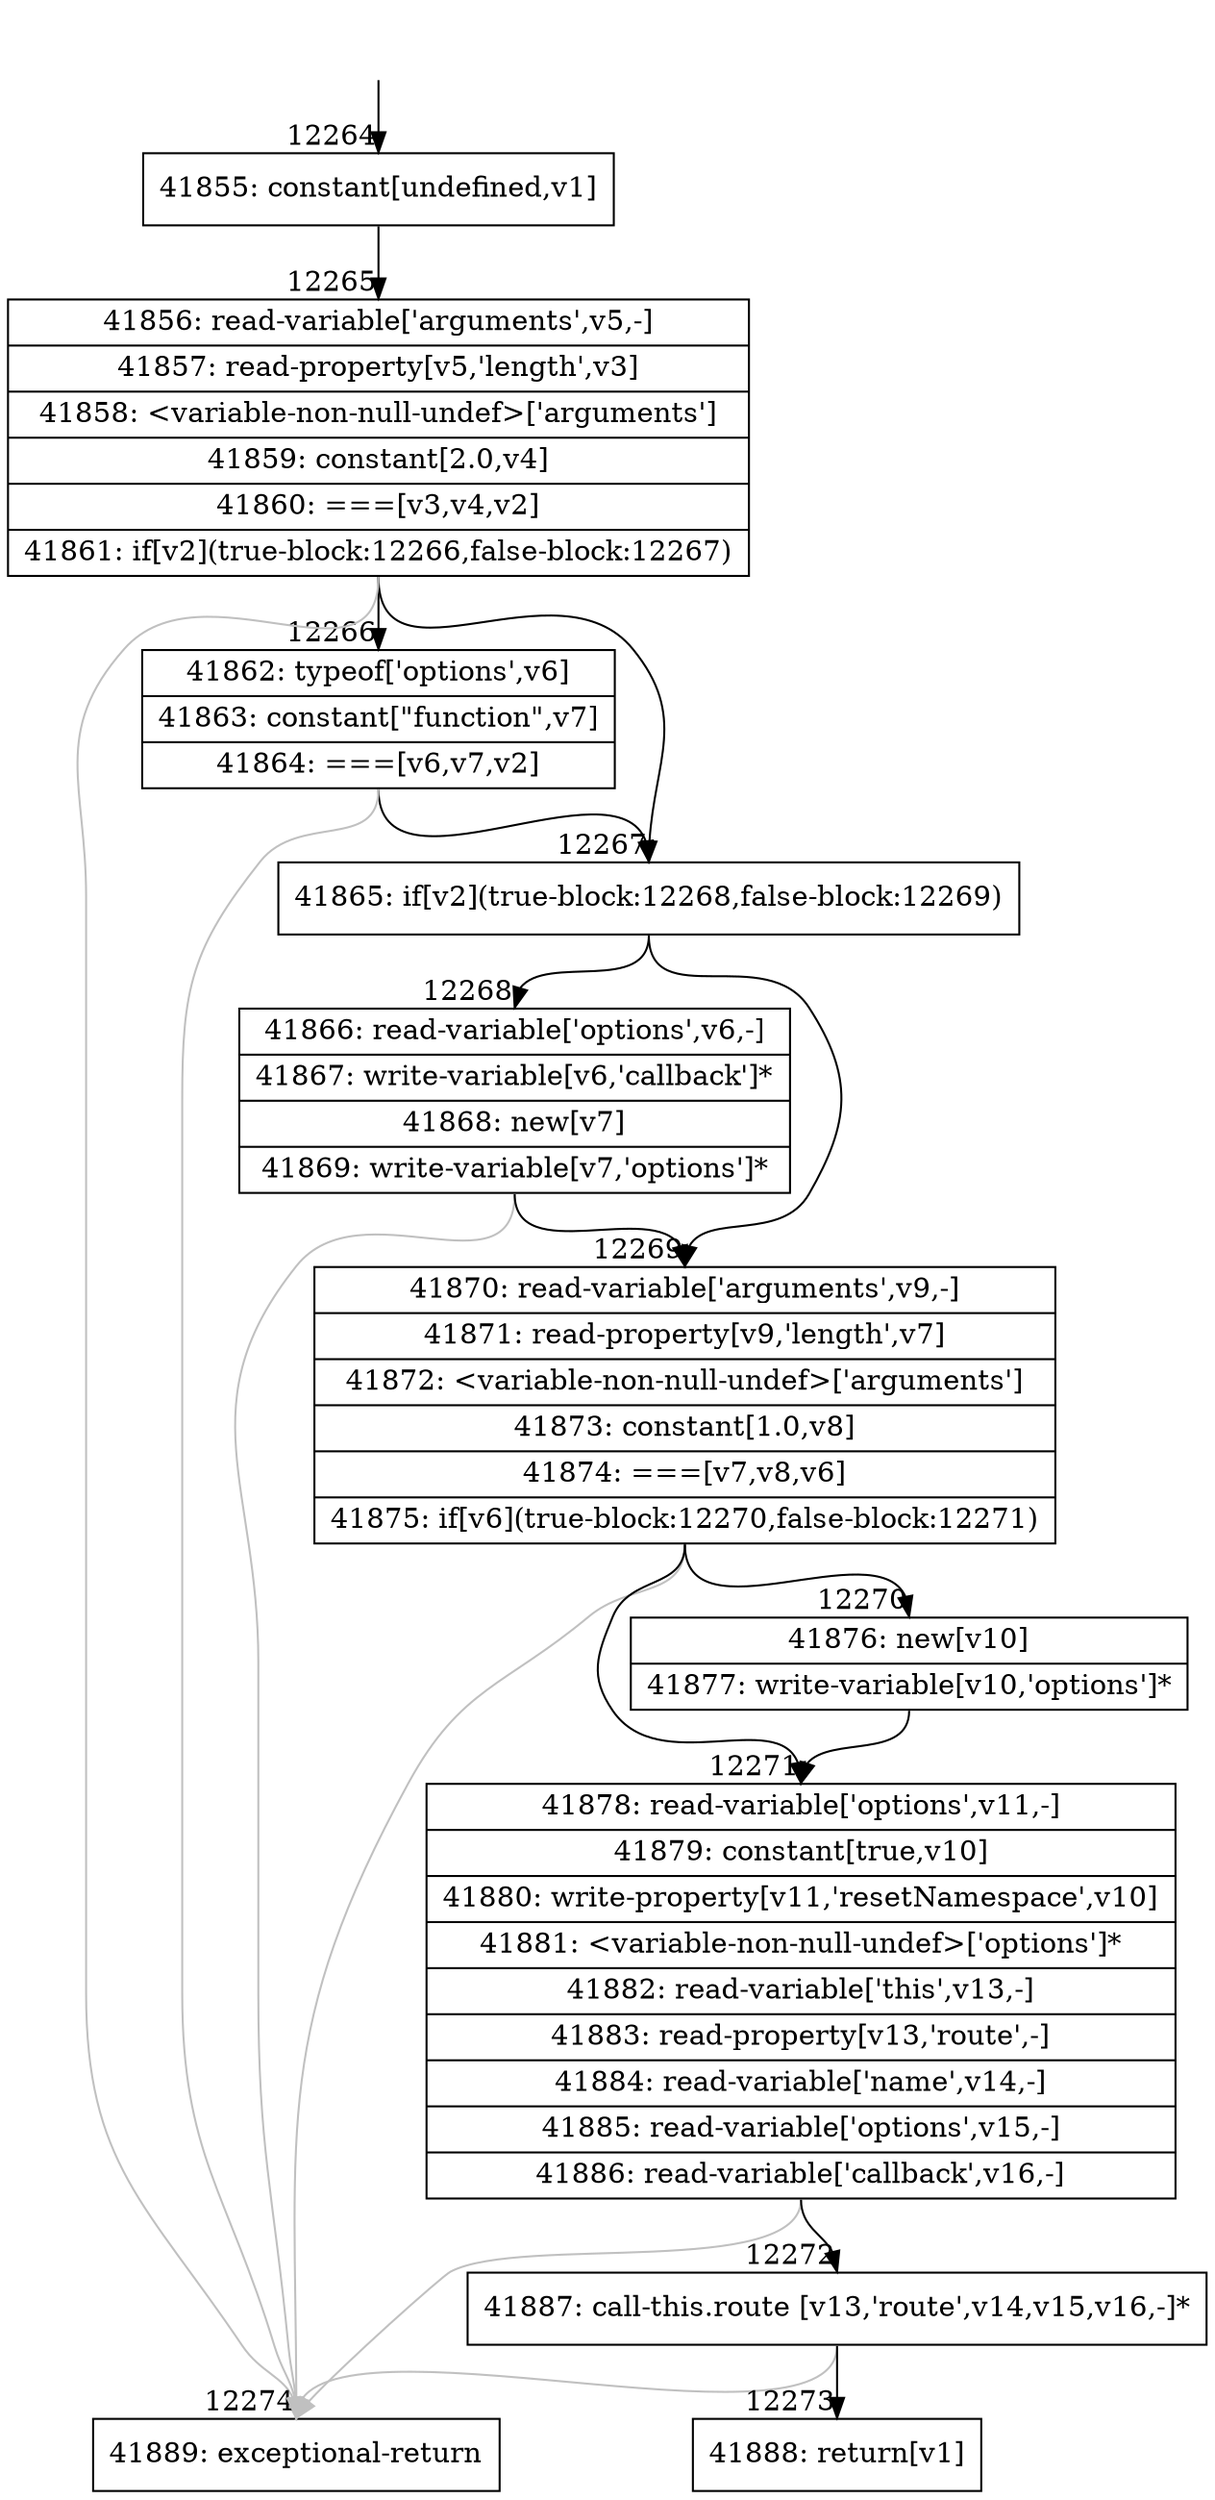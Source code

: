 digraph {
rankdir="TD"
BB_entry1016[shape=none,label=""];
BB_entry1016 -> BB12264 [tailport=s, headport=n, headlabel="    12264"]
BB12264 [shape=record label="{41855: constant[undefined,v1]}" ] 
BB12264 -> BB12265 [tailport=s, headport=n, headlabel="      12265"]
BB12265 [shape=record label="{41856: read-variable['arguments',v5,-]|41857: read-property[v5,'length',v3]|41858: \<variable-non-null-undef\>['arguments']|41859: constant[2.0,v4]|41860: ===[v3,v4,v2]|41861: if[v2](true-block:12266,false-block:12267)}" ] 
BB12265 -> BB12267 [tailport=s, headport=n, headlabel="      12267"]
BB12265 -> BB12266 [tailport=s, headport=n, headlabel="      12266"]
BB12265 -> BB12274 [tailport=s, headport=n, color=gray, headlabel="      12274"]
BB12266 [shape=record label="{41862: typeof['options',v6]|41863: constant[\"function\",v7]|41864: ===[v6,v7,v2]}" ] 
BB12266 -> BB12267 [tailport=s, headport=n]
BB12266 -> BB12274 [tailport=s, headport=n, color=gray]
BB12267 [shape=record label="{41865: if[v2](true-block:12268,false-block:12269)}" ] 
BB12267 -> BB12268 [tailport=s, headport=n, headlabel="      12268"]
BB12267 -> BB12269 [tailport=s, headport=n, headlabel="      12269"]
BB12268 [shape=record label="{41866: read-variable['options',v6,-]|41867: write-variable[v6,'callback']*|41868: new[v7]|41869: write-variable[v7,'options']*}" ] 
BB12268 -> BB12269 [tailport=s, headport=n]
BB12268 -> BB12274 [tailport=s, headport=n, color=gray]
BB12269 [shape=record label="{41870: read-variable['arguments',v9,-]|41871: read-property[v9,'length',v7]|41872: \<variable-non-null-undef\>['arguments']|41873: constant[1.0,v8]|41874: ===[v7,v8,v6]|41875: if[v6](true-block:12270,false-block:12271)}" ] 
BB12269 -> BB12270 [tailport=s, headport=n, headlabel="      12270"]
BB12269 -> BB12271 [tailport=s, headport=n, headlabel="      12271"]
BB12269 -> BB12274 [tailport=s, headport=n, color=gray]
BB12270 [shape=record label="{41876: new[v10]|41877: write-variable[v10,'options']*}" ] 
BB12270 -> BB12271 [tailport=s, headport=n]
BB12271 [shape=record label="{41878: read-variable['options',v11,-]|41879: constant[true,v10]|41880: write-property[v11,'resetNamespace',v10]|41881: \<variable-non-null-undef\>['options']*|41882: read-variable['this',v13,-]|41883: read-property[v13,'route',-]|41884: read-variable['name',v14,-]|41885: read-variable['options',v15,-]|41886: read-variable['callback',v16,-]}" ] 
BB12271 -> BB12272 [tailport=s, headport=n, headlabel="      12272"]
BB12271 -> BB12274 [tailport=s, headport=n, color=gray]
BB12272 [shape=record label="{41887: call-this.route [v13,'route',v14,v15,v16,-]*}" ] 
BB12272 -> BB12273 [tailport=s, headport=n, headlabel="      12273"]
BB12272 -> BB12274 [tailport=s, headport=n, color=gray]
BB12273 [shape=record label="{41888: return[v1]}" ] 
BB12274 [shape=record label="{41889: exceptional-return}" ] 
//#$~ 22522
}
